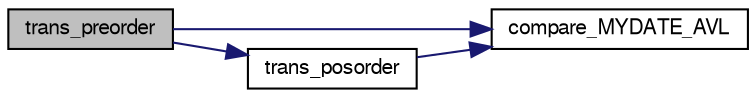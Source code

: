 digraph "trans_preorder"
{
  edge [fontname="FreeSans",fontsize="10",labelfontname="FreeSans",labelfontsize="10"];
  node [fontname="FreeSans",fontsize="10",shape=record];
  rankdir="LR";
  Node1 [label="trans_preorder",height=0.2,width=0.4,color="black", fillcolor="grey75", style="filled", fontcolor="black"];
  Node1 -> Node2 [color="midnightblue",fontsize="10",style="solid",fontname="FreeSans"];
  Node2 [label="compare_MYDATE_AVL",height=0.2,width=0.4,color="black", fillcolor="white", style="filled",URL="$mydate_8c.html#ae95826e93f0d924a0a1fc74eec38219e",tooltip="Função compara duas datas para árvores. "];
  Node1 -> Node3 [color="midnightblue",fontsize="10",style="solid",fontname="FreeSans"];
  Node3 [label="trans_posorder",height=0.2,width=0.4,color="black", fillcolor="white", style="filled",URL="$mytree_8c.html#a9ff0e899b58bfa7f6c02734dda523426",tooltip="Função que faz uma travessia postorder na árvore. "];
  Node3 -> Node2 [color="midnightblue",fontsize="10",style="solid",fontname="FreeSans"];
}
